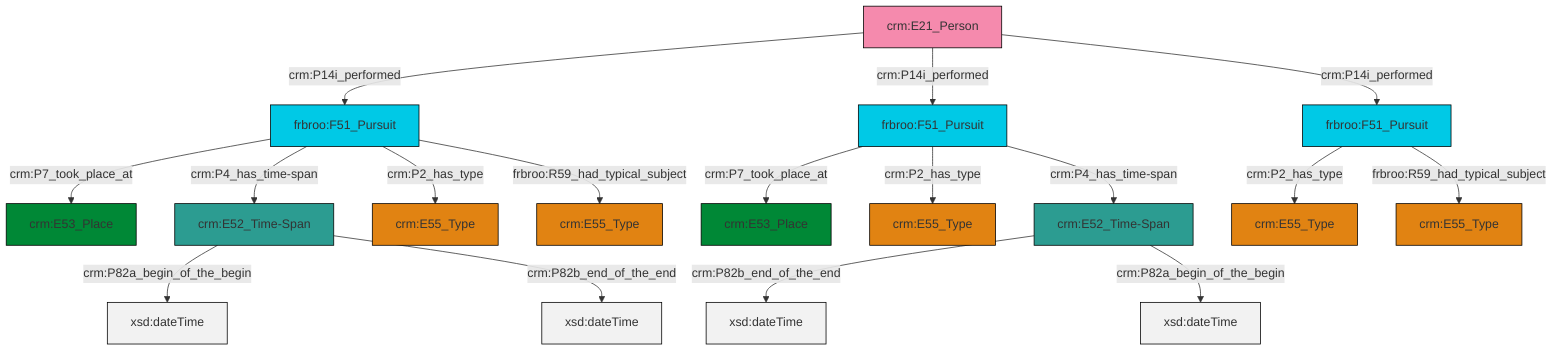 graph TD
classDef Literal fill:#f2f2f2,stroke:#000000;
classDef CRM_Entity fill:#FFFFFF,stroke:#000000;
classDef Temporal_Entity fill:#00C9E6, stroke:#000000;
classDef Type fill:#E18312, stroke:#000000;
classDef Time-Span fill:#2C9C91, stroke:#000000;
classDef Appellation fill:#FFEB7F, stroke:#000000;
classDef Place fill:#008836, stroke:#000000;
classDef Persistent_Item fill:#B266B2, stroke:#000000;
classDef Conceptual_Object fill:#FFD700, stroke:#000000;
classDef Physical_Thing fill:#D2B48C, stroke:#000000;
classDef Actor fill:#f58aad, stroke:#000000;
classDef PC_Classes fill:#4ce600, stroke:#000000;
classDef Multi fill:#cccccc,stroke:#000000;

4["crm:E52_Time-Span"]:::Time-Span -->|crm:P82b_end_of_the_end| 5[xsd:dateTime]:::Literal
12["crm:E52_Time-Span"]:::Time-Span -->|crm:P82a_begin_of_the_begin| 13[xsd:dateTime]:::Literal
12["crm:E52_Time-Span"]:::Time-Span -->|crm:P82b_end_of_the_end| 18[xsd:dateTime]:::Literal
2["frbroo:F51_Pursuit"]:::Temporal_Entity -->|crm:P7_took_place_at| 10["crm:E53_Place"]:::Place
8["frbroo:F51_Pursuit"]:::Temporal_Entity -->|crm:P7_took_place_at| 19["crm:E53_Place"]:::Place
6["crm:E21_Person"]:::Actor -->|crm:P14i_performed| 8["frbroo:F51_Pursuit"]:::Temporal_Entity
6["crm:E21_Person"]:::Actor -->|crm:P14i_performed| 2["frbroo:F51_Pursuit"]:::Temporal_Entity
8["frbroo:F51_Pursuit"]:::Temporal_Entity -->|crm:P4_has_time-span| 12["crm:E52_Time-Span"]:::Time-Span
2["frbroo:F51_Pursuit"]:::Temporal_Entity -->|crm:P2_has_type| 26["crm:E55_Type"]:::Type
0["frbroo:F51_Pursuit"]:::Temporal_Entity -->|crm:P2_has_type| 14["crm:E55_Type"]:::Type
2["frbroo:F51_Pursuit"]:::Temporal_Entity -->|crm:P4_has_time-span| 4["crm:E52_Time-Span"]:::Time-Span
8["frbroo:F51_Pursuit"]:::Temporal_Entity -->|crm:P2_has_type| 16["crm:E55_Type"]:::Type
4["crm:E52_Time-Span"]:::Time-Span -->|crm:P82a_begin_of_the_begin| 30[xsd:dateTime]:::Literal
6["crm:E21_Person"]:::Actor -->|crm:P14i_performed| 0["frbroo:F51_Pursuit"]:::Temporal_Entity
0["frbroo:F51_Pursuit"]:::Temporal_Entity -->|frbroo:R59_had_typical_subject| 21["crm:E55_Type"]:::Type
8["frbroo:F51_Pursuit"]:::Temporal_Entity -->|frbroo:R59_had_typical_subject| 23["crm:E55_Type"]:::Type